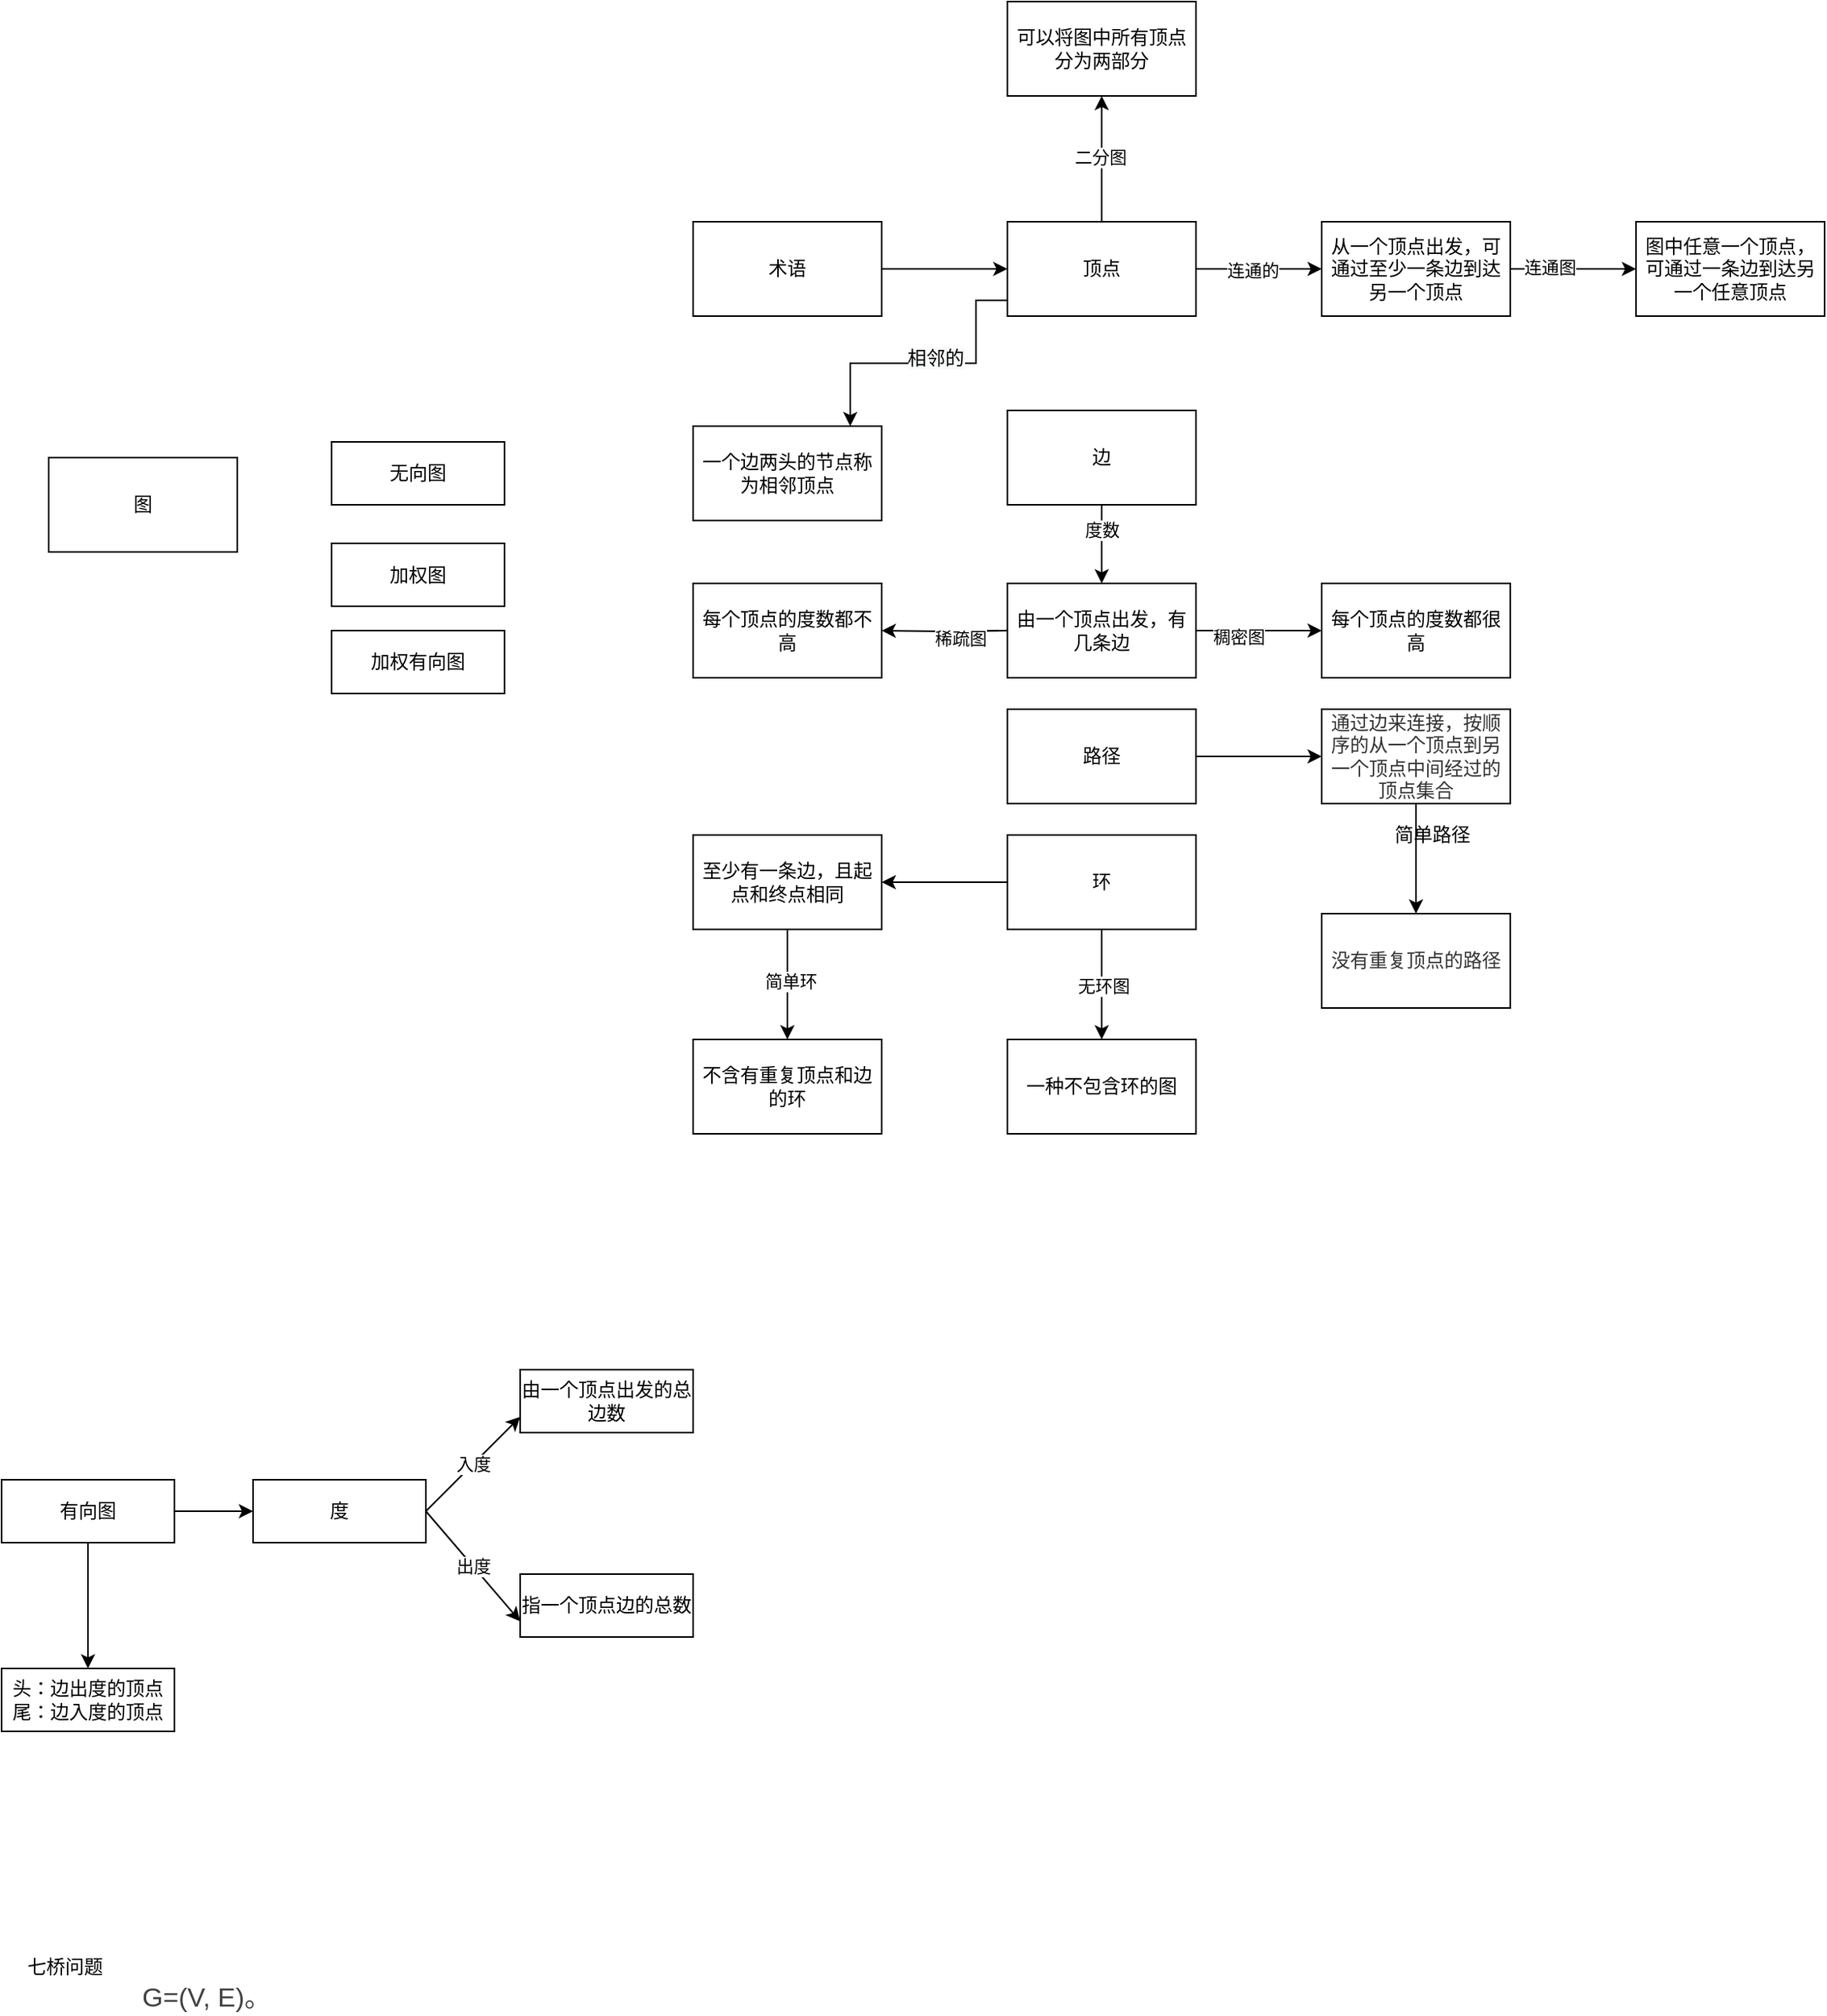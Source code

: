 <mxfile version="13.6.5" type="github">
  <diagram id="7sdis9wMDwvyOM3Ry5ic" name="第 1 页">
    <mxGraphModel dx="1186" dy="764" grid="1" gridSize="10" guides="1" tooltips="1" connect="1" arrows="1" fold="1" page="1" pageScale="1" pageWidth="827" pageHeight="1169" math="0" shadow="0">
      <root>
        <mxCell id="0" />
        <mxCell id="1" parent="0" />
        <mxCell id="PLX0bbOsfiNh4W4TcrN9-1" value="图" style="rounded=0;whiteSpace=wrap;html=1;" vertex="1" parent="1">
          <mxGeometry x="90" y="530" width="120" height="60" as="geometry" />
        </mxCell>
        <mxCell id="PLX0bbOsfiNh4W4TcrN9-58" value="" style="edgeStyle=orthogonalEdgeStyle;rounded=0;orthogonalLoop=1;jettySize=auto;html=1;" edge="1" parent="1" source="PLX0bbOsfiNh4W4TcrN9-8" target="PLX0bbOsfiNh4W4TcrN9-57">
          <mxGeometry relative="1" as="geometry" />
        </mxCell>
        <mxCell id="PLX0bbOsfiNh4W4TcrN9-64" value="" style="edgeStyle=orthogonalEdgeStyle;rounded=0;orthogonalLoop=1;jettySize=auto;html=1;" edge="1" parent="1" source="PLX0bbOsfiNh4W4TcrN9-8" target="PLX0bbOsfiNh4W4TcrN9-63">
          <mxGeometry relative="1" as="geometry" />
        </mxCell>
        <mxCell id="PLX0bbOsfiNh4W4TcrN9-8" value="有向图" style="rounded=0;whiteSpace=wrap;html=1;" vertex="1" parent="1">
          <mxGeometry x="60" y="1180" width="110" height="40" as="geometry" />
        </mxCell>
        <mxCell id="PLX0bbOsfiNh4W4TcrN9-9" value="无向图" style="rounded=0;whiteSpace=wrap;html=1;" vertex="1" parent="1">
          <mxGeometry x="270" y="520" width="110" height="40" as="geometry" />
        </mxCell>
        <mxCell id="PLX0bbOsfiNh4W4TcrN9-10" value="加权图" style="rounded=0;whiteSpace=wrap;html=1;" vertex="1" parent="1">
          <mxGeometry x="270" y="584.5" width="110" height="40" as="geometry" />
        </mxCell>
        <mxCell id="PLX0bbOsfiNh4W4TcrN9-11" value="加权有向图" style="rounded=0;whiteSpace=wrap;html=1;" vertex="1" parent="1">
          <mxGeometry x="270" y="640" width="110" height="40" as="geometry" />
        </mxCell>
        <mxCell id="PLX0bbOsfiNh4W4TcrN9-14" value="" style="edgeStyle=orthogonalEdgeStyle;rounded=0;orthogonalLoop=1;jettySize=auto;html=1;" edge="1" parent="1" source="PLX0bbOsfiNh4W4TcrN9-12" target="PLX0bbOsfiNh4W4TcrN9-13">
          <mxGeometry relative="1" as="geometry" />
        </mxCell>
        <mxCell id="PLX0bbOsfiNh4W4TcrN9-12" value="术语" style="rounded=0;whiteSpace=wrap;html=1;" vertex="1" parent="1">
          <mxGeometry x="500" y="380" width="120" height="60" as="geometry" />
        </mxCell>
        <mxCell id="PLX0bbOsfiNh4W4TcrN9-35" value="" style="edgeStyle=orthogonalEdgeStyle;rounded=0;orthogonalLoop=1;jettySize=auto;html=1;" edge="1" parent="1" source="PLX0bbOsfiNh4W4TcrN9-13" target="PLX0bbOsfiNh4W4TcrN9-34">
          <mxGeometry relative="1" as="geometry" />
        </mxCell>
        <mxCell id="PLX0bbOsfiNh4W4TcrN9-36" value="连通的" style="edgeLabel;html=1;align=center;verticalAlign=middle;resizable=0;points=[];" vertex="1" connectable="0" parent="PLX0bbOsfiNh4W4TcrN9-35">
          <mxGeometry x="-0.1" y="-1" relative="1" as="geometry">
            <mxPoint as="offset" />
          </mxGeometry>
        </mxCell>
        <mxCell id="PLX0bbOsfiNh4W4TcrN9-53" value="" style="edgeStyle=orthogonalEdgeStyle;rounded=0;orthogonalLoop=1;jettySize=auto;html=1;" edge="1" parent="1" source="PLX0bbOsfiNh4W4TcrN9-13" target="PLX0bbOsfiNh4W4TcrN9-52">
          <mxGeometry relative="1" as="geometry" />
        </mxCell>
        <mxCell id="PLX0bbOsfiNh4W4TcrN9-54" value="二分图" style="edgeLabel;html=1;align=center;verticalAlign=middle;resizable=0;points=[];" vertex="1" connectable="0" parent="PLX0bbOsfiNh4W4TcrN9-53">
          <mxGeometry x="0.025" y="1" relative="1" as="geometry">
            <mxPoint as="offset" />
          </mxGeometry>
        </mxCell>
        <mxCell id="PLX0bbOsfiNh4W4TcrN9-13" value="顶点" style="rounded=0;whiteSpace=wrap;html=1;" vertex="1" parent="1">
          <mxGeometry x="700" y="380" width="120" height="60" as="geometry" />
        </mxCell>
        <mxCell id="PLX0bbOsfiNh4W4TcrN9-49" value="" style="edgeStyle=orthogonalEdgeStyle;rounded=0;orthogonalLoop=1;jettySize=auto;html=1;exitX=0;exitY=0.5;exitDx=0;exitDy=0;" edge="1" parent="1" source="PLX0bbOsfiNh4W4TcrN9-13" target="PLX0bbOsfiNh4W4TcrN9-16">
          <mxGeometry relative="1" as="geometry">
            <Array as="points">
              <mxPoint x="700" y="430" />
              <mxPoint x="680" y="430" />
              <mxPoint x="680" y="470" />
              <mxPoint x="600" y="470" />
            </Array>
          </mxGeometry>
        </mxCell>
        <mxCell id="PLX0bbOsfiNh4W4TcrN9-50" value="&lt;span style=&quot;font-size: 12px ; background-color: rgb(248 , 249 , 250)&quot;&gt;相邻的&lt;/span&gt;" style="edgeLabel;html=1;align=center;verticalAlign=middle;resizable=0;points=[];" vertex="1" connectable="0" parent="PLX0bbOsfiNh4W4TcrN9-49">
          <mxGeometry x="0.067" y="-3" relative="1" as="geometry">
            <mxPoint as="offset" />
          </mxGeometry>
        </mxCell>
        <mxCell id="PLX0bbOsfiNh4W4TcrN9-55" value="" style="edgeStyle=orthogonalEdgeStyle;rounded=0;orthogonalLoop=1;jettySize=auto;html=1;" edge="1" parent="1" source="PLX0bbOsfiNh4W4TcrN9-15" target="PLX0bbOsfiNh4W4TcrN9-17">
          <mxGeometry relative="1" as="geometry" />
        </mxCell>
        <mxCell id="PLX0bbOsfiNh4W4TcrN9-56" value="度数" style="edgeLabel;html=1;align=center;verticalAlign=middle;resizable=0;points=[];" vertex="1" connectable="0" parent="PLX0bbOsfiNh4W4TcrN9-55">
          <mxGeometry x="-0.36" relative="1" as="geometry">
            <mxPoint as="offset" />
          </mxGeometry>
        </mxCell>
        <mxCell id="PLX0bbOsfiNh4W4TcrN9-15" value="边" style="rounded=0;whiteSpace=wrap;html=1;" vertex="1" parent="1">
          <mxGeometry x="700" y="500" width="120" height="60" as="geometry" />
        </mxCell>
        <mxCell id="PLX0bbOsfiNh4W4TcrN9-16" value="一个边两头的节点称为相邻顶点" style="rounded=0;whiteSpace=wrap;html=1;" vertex="1" parent="1">
          <mxGeometry x="500" y="510" width="120" height="60" as="geometry" />
        </mxCell>
        <mxCell id="PLX0bbOsfiNh4W4TcrN9-17" value="由一个顶点出发，有几条边" style="rounded=0;whiteSpace=wrap;html=1;" vertex="1" parent="1">
          <mxGeometry x="700" y="610" width="120" height="60" as="geometry" />
        </mxCell>
        <mxCell id="PLX0bbOsfiNh4W4TcrN9-44" value="" style="edgeStyle=orthogonalEdgeStyle;rounded=0;orthogonalLoop=1;jettySize=auto;html=1;" edge="1" parent="1" target="PLX0bbOsfiNh4W4TcrN9-43">
          <mxGeometry relative="1" as="geometry">
            <mxPoint x="700" y="640" as="sourcePoint" />
          </mxGeometry>
        </mxCell>
        <mxCell id="PLX0bbOsfiNh4W4TcrN9-45" value="稀疏图" style="edgeLabel;html=1;align=center;verticalAlign=middle;resizable=0;points=[];" vertex="1" connectable="0" parent="PLX0bbOsfiNh4W4TcrN9-44">
          <mxGeometry x="-0.25" y="4" relative="1" as="geometry">
            <mxPoint as="offset" />
          </mxGeometry>
        </mxCell>
        <mxCell id="PLX0bbOsfiNh4W4TcrN9-47" value="" style="edgeStyle=orthogonalEdgeStyle;rounded=0;orthogonalLoop=1;jettySize=auto;html=1;" edge="1" parent="1" source="PLX0bbOsfiNh4W4TcrN9-17" target="PLX0bbOsfiNh4W4TcrN9-46">
          <mxGeometry relative="1" as="geometry">
            <mxPoint x="960" y="610" as="sourcePoint" />
          </mxGeometry>
        </mxCell>
        <mxCell id="PLX0bbOsfiNh4W4TcrN9-48" value="稠密图" style="edgeLabel;html=1;align=center;verticalAlign=middle;resizable=0;points=[];" vertex="1" connectable="0" parent="PLX0bbOsfiNh4W4TcrN9-47">
          <mxGeometry x="-0.325" y="-4" relative="1" as="geometry">
            <mxPoint as="offset" />
          </mxGeometry>
        </mxCell>
        <mxCell id="PLX0bbOsfiNh4W4TcrN9-22" value="" style="edgeStyle=orthogonalEdgeStyle;rounded=0;orthogonalLoop=1;jettySize=auto;html=1;" edge="1" parent="1" source="PLX0bbOsfiNh4W4TcrN9-20" target="PLX0bbOsfiNh4W4TcrN9-21">
          <mxGeometry relative="1" as="geometry" />
        </mxCell>
        <mxCell id="PLX0bbOsfiNh4W4TcrN9-20" value="路径" style="rounded=0;whiteSpace=wrap;html=1;" vertex="1" parent="1">
          <mxGeometry x="700" y="690" width="120" height="60" as="geometry" />
        </mxCell>
        <mxCell id="PLX0bbOsfiNh4W4TcrN9-24" value="" style="edgeStyle=orthogonalEdgeStyle;rounded=0;orthogonalLoop=1;jettySize=auto;html=1;" edge="1" parent="1" source="PLX0bbOsfiNh4W4TcrN9-21" target="PLX0bbOsfiNh4W4TcrN9-23">
          <mxGeometry relative="1" as="geometry" />
        </mxCell>
        <mxCell id="PLX0bbOsfiNh4W4TcrN9-21" value="&lt;span style=&quot;color: rgb(51 , 51 , 51) ; font-family: &amp;#34;verdana&amp;#34; , &amp;#34;arial&amp;#34; , &amp;#34;helvetica&amp;#34; , sans-serif ; text-align: left ; background-color: rgb(255 , 255 , 255)&quot;&gt;&lt;font style=&quot;font-size: 12px&quot;&gt;通过边来连接，按顺序的从一个顶点到另一个顶点中间经过的顶点集合&lt;/font&gt;&lt;/span&gt;" style="rounded=0;whiteSpace=wrap;html=1;" vertex="1" parent="1">
          <mxGeometry x="900" y="690" width="120" height="60" as="geometry" />
        </mxCell>
        <mxCell id="PLX0bbOsfiNh4W4TcrN9-23" value="&lt;span style=&quot;color: rgb(51 , 51 , 51) ; font-family: &amp;#34;verdana&amp;#34; , &amp;#34;arial&amp;#34; , &amp;#34;helvetica&amp;#34; , sans-serif ; text-align: left ; background-color: rgb(255 , 255 , 255)&quot;&gt;&lt;font style=&quot;font-size: 12px&quot;&gt;没有重复顶点的路径&lt;/font&gt;&lt;/span&gt;" style="rounded=0;whiteSpace=wrap;html=1;" vertex="1" parent="1">
          <mxGeometry x="900" y="820" width="120" height="60" as="geometry" />
        </mxCell>
        <mxCell id="PLX0bbOsfiNh4W4TcrN9-26" value="简单路径" style="text;html=1;align=center;verticalAlign=middle;resizable=0;points=[];autosize=1;" vertex="1" parent="1">
          <mxGeometry x="940" y="760" width="60" height="20" as="geometry" />
        </mxCell>
        <mxCell id="PLX0bbOsfiNh4W4TcrN9-30" value="" style="edgeStyle=orthogonalEdgeStyle;rounded=0;orthogonalLoop=1;jettySize=auto;html=1;" edge="1" parent="1" source="PLX0bbOsfiNh4W4TcrN9-27" target="PLX0bbOsfiNh4W4TcrN9-29">
          <mxGeometry relative="1" as="geometry" />
        </mxCell>
        <mxCell id="PLX0bbOsfiNh4W4TcrN9-41" value="" style="edgeStyle=orthogonalEdgeStyle;rounded=0;orthogonalLoop=1;jettySize=auto;html=1;" edge="1" parent="1" source="PLX0bbOsfiNh4W4TcrN9-27" target="PLX0bbOsfiNh4W4TcrN9-40">
          <mxGeometry relative="1" as="geometry" />
        </mxCell>
        <mxCell id="PLX0bbOsfiNh4W4TcrN9-42" value="无环图" style="edgeLabel;html=1;align=center;verticalAlign=middle;resizable=0;points=[];" vertex="1" connectable="0" parent="PLX0bbOsfiNh4W4TcrN9-41">
          <mxGeometry x="0.025" y="1" relative="1" as="geometry">
            <mxPoint as="offset" />
          </mxGeometry>
        </mxCell>
        <mxCell id="PLX0bbOsfiNh4W4TcrN9-27" value="环" style="rounded=0;whiteSpace=wrap;html=1;" vertex="1" parent="1">
          <mxGeometry x="700" y="770" width="120" height="60" as="geometry" />
        </mxCell>
        <mxCell id="PLX0bbOsfiNh4W4TcrN9-32" value="" style="edgeStyle=orthogonalEdgeStyle;rounded=0;orthogonalLoop=1;jettySize=auto;html=1;" edge="1" parent="1" source="PLX0bbOsfiNh4W4TcrN9-29" target="PLX0bbOsfiNh4W4TcrN9-31">
          <mxGeometry relative="1" as="geometry" />
        </mxCell>
        <mxCell id="PLX0bbOsfiNh4W4TcrN9-33" value="简单环" style="edgeLabel;html=1;align=center;verticalAlign=middle;resizable=0;points=[];" vertex="1" connectable="0" parent="PLX0bbOsfiNh4W4TcrN9-32">
          <mxGeometry x="-0.075" y="2" relative="1" as="geometry">
            <mxPoint as="offset" />
          </mxGeometry>
        </mxCell>
        <mxCell id="PLX0bbOsfiNh4W4TcrN9-29" value="至少有一条边，且起点和终点相同" style="rounded=0;whiteSpace=wrap;html=1;" vertex="1" parent="1">
          <mxGeometry x="500" y="770" width="120" height="60" as="geometry" />
        </mxCell>
        <mxCell id="PLX0bbOsfiNh4W4TcrN9-31" value="不含有重复顶点和边的环" style="rounded=0;whiteSpace=wrap;html=1;" vertex="1" parent="1">
          <mxGeometry x="500" y="900" width="120" height="60" as="geometry" />
        </mxCell>
        <mxCell id="PLX0bbOsfiNh4W4TcrN9-38" value="" style="edgeStyle=orthogonalEdgeStyle;rounded=0;orthogonalLoop=1;jettySize=auto;html=1;" edge="1" parent="1" source="PLX0bbOsfiNh4W4TcrN9-34" target="PLX0bbOsfiNh4W4TcrN9-37">
          <mxGeometry relative="1" as="geometry" />
        </mxCell>
        <mxCell id="PLX0bbOsfiNh4W4TcrN9-39" value="连通图" style="edgeLabel;html=1;align=center;verticalAlign=middle;resizable=0;points=[];" vertex="1" connectable="0" parent="PLX0bbOsfiNh4W4TcrN9-38">
          <mxGeometry x="-0.375" y="1" relative="1" as="geometry">
            <mxPoint as="offset" />
          </mxGeometry>
        </mxCell>
        <mxCell id="PLX0bbOsfiNh4W4TcrN9-34" value="从一个顶点出发，可通过至少一条边到达另一个顶点" style="rounded=0;whiteSpace=wrap;html=1;" vertex="1" parent="1">
          <mxGeometry x="900" y="380" width="120" height="60" as="geometry" />
        </mxCell>
        <mxCell id="PLX0bbOsfiNh4W4TcrN9-37" value="图中任意一个顶点，可通过一条边到达另一个任意顶点" style="rounded=0;whiteSpace=wrap;html=1;" vertex="1" parent="1">
          <mxGeometry x="1100" y="380" width="120" height="60" as="geometry" />
        </mxCell>
        <mxCell id="PLX0bbOsfiNh4W4TcrN9-40" value="一种不包含环的图" style="rounded=0;whiteSpace=wrap;html=1;" vertex="1" parent="1">
          <mxGeometry x="700" y="900" width="120" height="60" as="geometry" />
        </mxCell>
        <mxCell id="PLX0bbOsfiNh4W4TcrN9-43" value="每个顶点的度数都不高" style="rounded=0;whiteSpace=wrap;html=1;" vertex="1" parent="1">
          <mxGeometry x="500" y="610" width="120" height="60" as="geometry" />
        </mxCell>
        <mxCell id="PLX0bbOsfiNh4W4TcrN9-46" value="每个顶点的度数都很高" style="rounded=0;whiteSpace=wrap;html=1;" vertex="1" parent="1">
          <mxGeometry x="900" y="610" width="120" height="60" as="geometry" />
        </mxCell>
        <mxCell id="PLX0bbOsfiNh4W4TcrN9-52" value="可以将图中所有顶点分为两部分" style="rounded=0;whiteSpace=wrap;html=1;" vertex="1" parent="1">
          <mxGeometry x="700" y="240" width="120" height="60" as="geometry" />
        </mxCell>
        <mxCell id="PLX0bbOsfiNh4W4TcrN9-57" value="度" style="rounded=0;whiteSpace=wrap;html=1;" vertex="1" parent="1">
          <mxGeometry x="220" y="1180" width="110" height="40" as="geometry" />
        </mxCell>
        <mxCell id="PLX0bbOsfiNh4W4TcrN9-59" value="由一个顶点出发的总边数" style="rounded=0;whiteSpace=wrap;html=1;" vertex="1" parent="1">
          <mxGeometry x="390" y="1110" width="110" height="40" as="geometry" />
        </mxCell>
        <mxCell id="PLX0bbOsfiNh4W4TcrN9-60" value="指一个顶点边的总数" style="rounded=0;whiteSpace=wrap;html=1;" vertex="1" parent="1">
          <mxGeometry x="390" y="1240" width="110" height="40" as="geometry" />
        </mxCell>
        <mxCell id="PLX0bbOsfiNh4W4TcrN9-61" value="入度" style="endArrow=classic;html=1;exitX=1;exitY=0.5;exitDx=0;exitDy=0;entryX=0;entryY=0.75;entryDx=0;entryDy=0;" edge="1" parent="1" source="PLX0bbOsfiNh4W4TcrN9-57" target="PLX0bbOsfiNh4W4TcrN9-59">
          <mxGeometry width="50" height="50" relative="1" as="geometry">
            <mxPoint x="500" y="1220" as="sourcePoint" />
            <mxPoint x="550" y="1170" as="targetPoint" />
          </mxGeometry>
        </mxCell>
        <mxCell id="PLX0bbOsfiNh4W4TcrN9-62" value="出度" style="endArrow=classic;html=1;exitX=1;exitY=0.5;exitDx=0;exitDy=0;entryX=0;entryY=0.75;entryDx=0;entryDy=0;" edge="1" parent="1" source="PLX0bbOsfiNh4W4TcrN9-57" target="PLX0bbOsfiNh4W4TcrN9-60">
          <mxGeometry width="50" height="50" relative="1" as="geometry">
            <mxPoint x="340" y="1210" as="sourcePoint" />
            <mxPoint x="390" y="1150" as="targetPoint" />
          </mxGeometry>
        </mxCell>
        <mxCell id="PLX0bbOsfiNh4W4TcrN9-63" value="头：边出度的顶点&lt;br&gt;尾：边入度的顶点" style="rounded=0;whiteSpace=wrap;html=1;" vertex="1" parent="1">
          <mxGeometry x="60" y="1300" width="110" height="40" as="geometry" />
        </mxCell>
        <mxCell id="PLX0bbOsfiNh4W4TcrN9-66" value="七桥问题" style="text;html=1;align=center;verticalAlign=middle;resizable=0;points=[];autosize=1;" vertex="1" parent="1">
          <mxGeometry x="70" y="1480" width="60" height="20" as="geometry" />
        </mxCell>
        <mxCell id="PLX0bbOsfiNh4W4TcrN9-67" value="&lt;span style=&quot;color: rgb(65 , 65 , 65) ; font-family: , , &amp;#34;segoe ui&amp;#34; , &amp;#34;roboto&amp;#34; , &amp;#34;helvetica neue&amp;#34; , &amp;#34;helvetica&amp;#34; , &amp;#34;pingfang sc&amp;#34; , &amp;#34;hiragino sans gb&amp;#34; , &amp;#34;microsoft yahei&amp;#34; , &amp;#34;simsun&amp;#34; , sans-serif ; font-size: 17px ; background-color: rgb(255 , 255 , 255)&quot;&gt;G=(V, E)。&lt;/span&gt;" style="text;html=1;align=center;verticalAlign=middle;resizable=0;points=[];autosize=1;" vertex="1" parent="1">
          <mxGeometry x="140" y="1500" width="100" height="20" as="geometry" />
        </mxCell>
      </root>
    </mxGraphModel>
  </diagram>
</mxfile>
